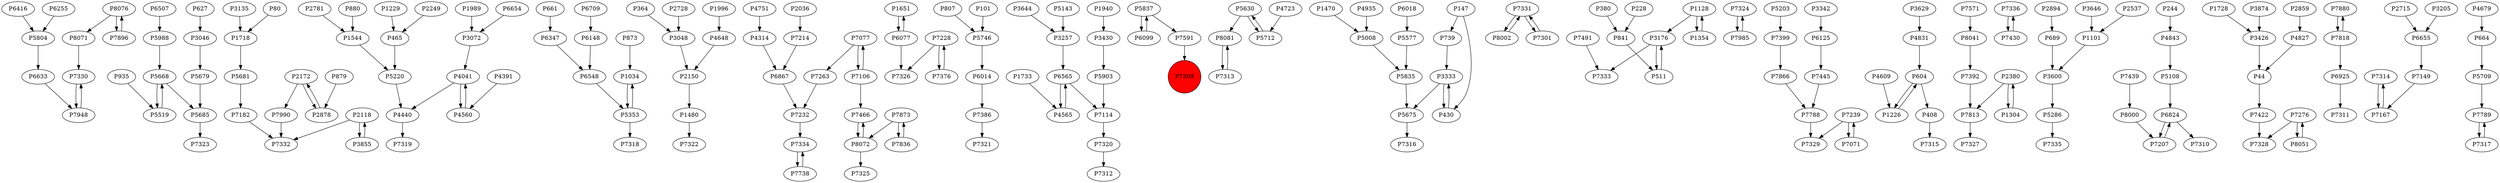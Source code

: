 digraph {
	P7330 -> P7948
	P6507 -> P5988
	P3135 -> P1718
	P2781 -> P1544
	P1034 -> P5353
	P4648 -> P2150
	P4314 -> P6867
	P1651 -> P6077
	P807 -> P5746
	P3430 -> P5903
	P2036 -> P7214
	P5681 -> P7182
	P2118 -> P3855
	P5837 -> P6099
	P5630 -> P8081
	P7263 -> P7232
	P3072 -> P4041
	P5679 -> P5685
	P5675 -> P7316
	P7331 -> P8002
	P3176 -> P7333
	P7077 -> P7106
	P7386 -> P7321
	P7324 -> P7985
	P6633 -> P7948
	P5804 -> P6633
	P7239 -> P7329
	P880 -> P1544
	P5712 -> P5630
	P380 -> P841
	P147 -> P739
	P6347 -> P6548
	P7788 -> P7329
	P6416 -> P5804
	P7228 -> P7376
	P1128 -> P3176
	P1989 -> P3072
	P6867 -> P7232
	P6148 -> P6548
	P935 -> P5519
	P5837 -> P7591
	P7106 -> P7466
	P6565 -> P7114
	P604 -> P1226
	P228 -> P841
	P3644 -> P3257
	P6077 -> P1651
	P7571 -> P8041
	P2118 -> P7332
	P6014 -> P7386
	P873 -> P1034
	P7336 -> P7430
	P5668 -> P5519
	P2172 -> P2878
	P6654 -> P3072
	P627 -> P3046
	P6565 -> P4565
	P5008 -> P5835
	P5203 -> P7399
	P1470 -> P5008
	P3600 -> P5286
	P2150 -> P1480
	P5668 -> P5685
	P7301 -> P7331
	P6824 -> P7310
	P7214 -> P6867
	P7276 -> P7328
	P7880 -> P7818
	P6018 -> P5577
	P7439 -> P8000
	P3048 -> P2150
	P5519 -> P5668
	P661 -> P6347
	P7422 -> P7328
	P5746 -> P6014
	P5353 -> P1034
	P4560 -> P4041
	P7866 -> P7788
	P80 -> P1718
	P7182 -> P7332
	P7071 -> P7239
	P7813 -> P7327
	P8076 -> P8071
	P4831 -> P604
	P2172 -> P7990
	P7392 -> P7813
	P5353 -> P7318
	P7445 -> P7788
	P7818 -> P7880
	P8002 -> P7331
	P6548 -> P5353
	P7818 -> P6925
	P5685 -> P7323
	P1229 -> P465
	P1480 -> P7322
	P1733 -> P4565
	P44 -> P7422
	P3629 -> P4831
	P6709 -> P6148
	P244 -> P4843
	P7948 -> P7330
	P7314 -> P7167
	P5577 -> P5835
	P7985 -> P7324
	P3855 -> P2118
	P1996 -> P4648
	P2894 -> P689
	P5286 -> P7335
	P364 -> P3048
	P7167 -> P7314
	P5220 -> P4440
	P8041 -> P7392
	P2878 -> P2172
	P4041 -> P4560
	P8076 -> P7896
	P1128 -> P1354
	P7207 -> P6824
	P5108 -> P6824
	P1354 -> P1128
	P6077 -> P7326
	P5988 -> P5668
	P8072 -> P7466
	P5709 -> P7789
	P4440 -> P7319
	P7491 -> P7333
	P2728 -> P3048
	P8081 -> P7313
	P7317 -> P7789
	P4565 -> P6565
	P147 -> P430
	P4843 -> P5108
	P2249 -> P465
	P8071 -> P7330
	P1718 -> P5681
	P7334 -> P7738
	P1728 -> P3426
	P7466 -> P8072
	P6099 -> P5837
	P7738 -> P7334
	P7990 -> P7332
	P7399 -> P7866
	P1226 -> P604
	P689 -> P3600
	P664 -> P5709
	P3176 -> P511
	P8000 -> P7207
	P8072 -> P7325
	P7873 -> P8072
	P3046 -> P5679
	P7591 -> P7309
	P6125 -> P7445
	P1101 -> P3600
	P4935 -> P5008
	P2715 -> P6655
	P4041 -> P4440
	P4723 -> P5712
	P3333 -> P5675
	P7376 -> P7228
	P7320 -> P7312
	P5903 -> P7114
	P7228 -> P7326
	P4391 -> P4560
	P3646 -> P1101
	P6255 -> P5804
	P7313 -> P8081
	P7276 -> P8051
	P408 -> P7315
	P2380 -> P1304
	P430 -> P3333
	P3342 -> P6125
	P4751 -> P4314
	P1304 -> P2380
	P2537 -> P1101
	P465 -> P5220
	P739 -> P3333
	P7077 -> P7263
	P7836 -> P7873
	P604 -> P408
	P3426 -> P44
	P3205 -> P6655
	P7789 -> P7317
	P511 -> P3176
	P8051 -> P7276
	P1544 -> P5220
	P7331 -> P7301
	P879 -> P2878
	P7239 -> P7071
	P5630 -> P5712
	P3333 -> P430
	P5143 -> P3257
	P7430 -> P7336
	P2380 -> P7813
	P4679 -> P664
	P101 -> P5746
	P5835 -> P5675
	P6824 -> P7207
	P2859 -> P4827
	P7114 -> P7320
	P3257 -> P6565
	P4609 -> P1226
	P3874 -> P3426
	P6655 -> P7149
	P7106 -> P7077
	P6925 -> P7311
	P4827 -> P44
	P1940 -> P3430
	P7232 -> P7334
	P7149 -> P7167
	P7896 -> P8076
	P841 -> P511
	P7873 -> P7836
	P7309 [shape=circle]
	P7309 [style=filled]
	P7309 [fillcolor=red]
}